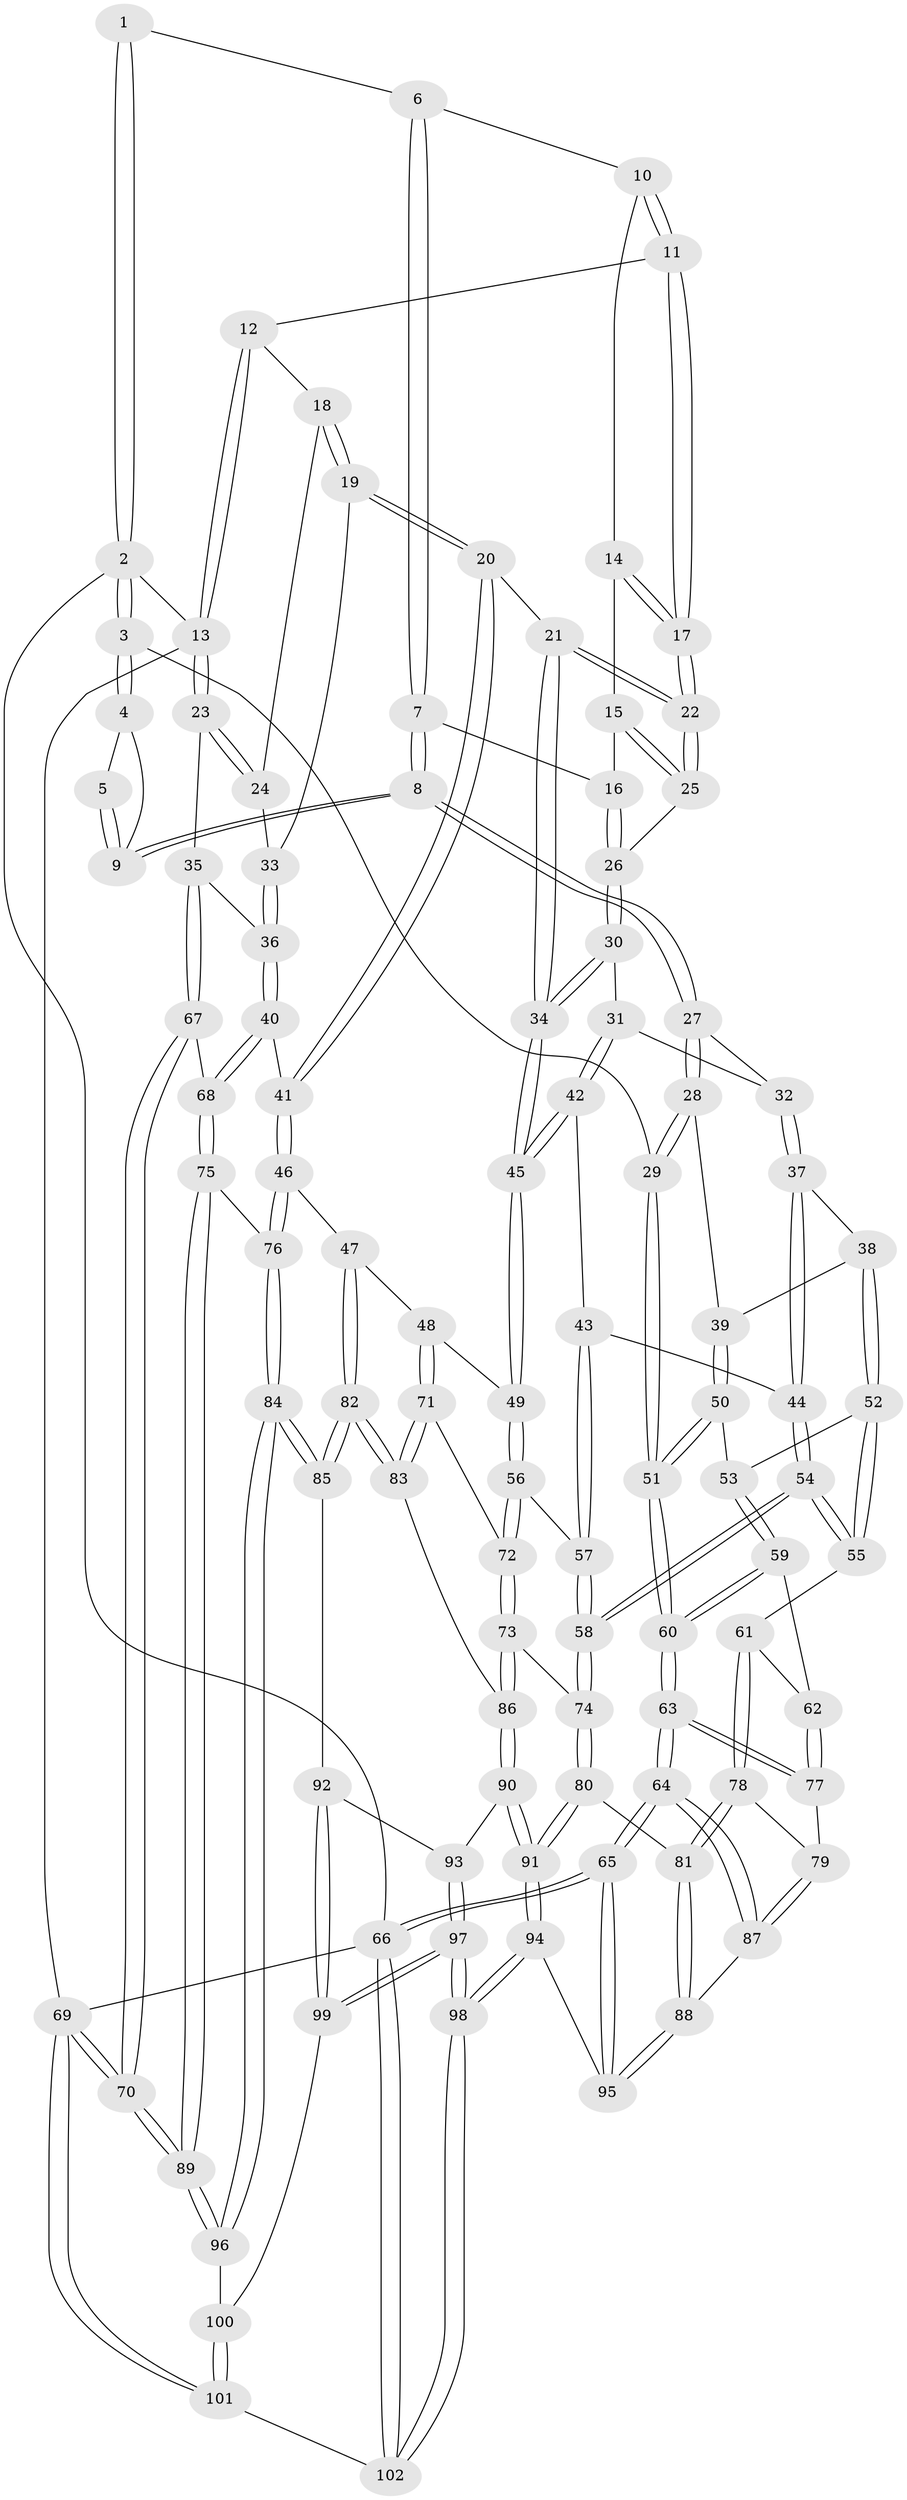 // coarse degree distribution, {5: 0.35294117647058826, 7: 0.0392156862745098, 2: 0.058823529411764705, 4: 0.29411764705882354, 6: 0.11764705882352941, 3: 0.11764705882352941, 8: 0.0196078431372549}
// Generated by graph-tools (version 1.1) at 2025/21/03/04/25 18:21:38]
// undirected, 102 vertices, 252 edges
graph export_dot {
graph [start="1"]
  node [color=gray90,style=filled];
  1 [pos="+0.24342508614397884+0"];
  2 [pos="+0+0"];
  3 [pos="+0+0.12687621841000035"];
  4 [pos="+0+0.10454732704805544"];
  5 [pos="+0.1398585169826587+0.013554578619598938"];
  6 [pos="+0.2874923773463554+0"];
  7 [pos="+0.2550831609552219+0.13893811076610682"];
  8 [pos="+0.19854731857384497+0.1968647112282915"];
  9 [pos="+0.14424247790642278+0.13754401422771947"];
  10 [pos="+0.31803929409128395+0"];
  11 [pos="+0.716363136343792+0"];
  12 [pos="+0.8939439064639801+0"];
  13 [pos="+1+0"];
  14 [pos="+0.3832190125766467+0"];
  15 [pos="+0.399957371349993+0.09749426897317853"];
  16 [pos="+0.3396887298248997+0.1468441525083949"];
  17 [pos="+0.6064634286837138+0.16143031667130664"];
  18 [pos="+0.8641034581092717+0.03879248124631894"];
  19 [pos="+0.7923685262534822+0.22811298547905515"];
  20 [pos="+0.7293365218653275+0.2424284233216062"];
  21 [pos="+0.6455449345521826+0.2502063786019262"];
  22 [pos="+0.6064287151302157+0.16191873224593464"];
  23 [pos="+1+0.18151632475196275"];
  24 [pos="+0.9742234891866313+0.18357120951521275"];
  25 [pos="+0.4830787809593202+0.1528303258407012"];
  26 [pos="+0.3842473542905483+0.22765897570910526"];
  27 [pos="+0.195986880036197+0.21665362505605432"];
  28 [pos="+0+0.25134984588561776"];
  29 [pos="+0+0.20406378321658827"];
  30 [pos="+0.38257094444222056+0.23604400596535488"];
  31 [pos="+0.3570915932165439+0.2943813796852366"];
  32 [pos="+0.2049998091102292+0.24263378686578915"];
  33 [pos="+0.8390097837212509+0.24507641797128565"];
  34 [pos="+0.6358322062900639+0.27187326477654045"];
  35 [pos="+1+0.31963190371505246"];
  36 [pos="+0.9016272828786726+0.3260655233168631"];
  37 [pos="+0.18114798358325282+0.32088157894348657"];
  38 [pos="+0.14724469864926876+0.366358235641749"];
  39 [pos="+0.10798991205511173+0.37360084521550835"];
  40 [pos="+0.8733976148478707+0.47913041018325564"];
  41 [pos="+0.8709848295902038+0.4797624801557788"];
  42 [pos="+0.38320728350007843+0.3466521671577545"];
  43 [pos="+0.3702725373101022+0.38582034452524155"];
  44 [pos="+0.32328462235746175+0.41415824869050444"];
  45 [pos="+0.6238893691619177+0.3048992951941759"];
  46 [pos="+0.7847349142720766+0.518057169793543"];
  47 [pos="+0.7707744481016466+0.5159294208751015"];
  48 [pos="+0.6843348578877553+0.4599751019348816"];
  49 [pos="+0.6313250283480673+0.40404528424257835"];
  50 [pos="+0.060969216792950254+0.4454208710933839"];
  51 [pos="+0+0.4290751670831393"];
  52 [pos="+0.1865961482451468+0.44099930408530214"];
  53 [pos="+0.07482940264189837+0.49461228896725323"];
  54 [pos="+0.251000612720972+0.5136752916206514"];
  55 [pos="+0.23878363529824287+0.5124929640530727"];
  56 [pos="+0.5221098317935168+0.4977057029711609"];
  57 [pos="+0.44163645561662385+0.48083879797513734"];
  58 [pos="+0.3310165792290342+0.5996336837705731"];
  59 [pos="+0.07711337678252976+0.5166971699962333"];
  60 [pos="+0+0.4813770305643447"];
  61 [pos="+0.1967081769747158+0.5379325442126861"];
  62 [pos="+0.08871183557118327+0.5433532568510056"];
  63 [pos="+0+0.7690249954986759"];
  64 [pos="+0+0.8152520343509823"];
  65 [pos="+0+1"];
  66 [pos="+0+1"];
  67 [pos="+1+0.47963300065976716"];
  68 [pos="+0.954118073070592+0.5060929130049199"];
  69 [pos="+1+1"];
  70 [pos="+1+1"];
  71 [pos="+0.6099342590691709+0.6194775139715377"];
  72 [pos="+0.5217120860751862+0.522478463480671"];
  73 [pos="+0.46491627142497133+0.6580001713773377"];
  74 [pos="+0.3319745628213366+0.6028982680656866"];
  75 [pos="+0.9226711731954136+0.7070720710141868"];
  76 [pos="+0.8243232687722976+0.6419108022838567"];
  77 [pos="+0.05597951429206651+0.5982882459991766"];
  78 [pos="+0.16796599545672103+0.6501868088729682"];
  79 [pos="+0.11882473275952511+0.6452596748872313"];
  80 [pos="+0.28156886473455944+0.6965786897279477"];
  81 [pos="+0.19043689678769932+0.6810472920609656"];
  82 [pos="+0.6568213360618781+0.6908356282443794"];
  83 [pos="+0.6169610309274097+0.6580860286524045"];
  84 [pos="+0.6939379021800121+0.7641863294425811"];
  85 [pos="+0.6761819974104871+0.7487472870067384"];
  86 [pos="+0.4673388924982067+0.6621617663559759"];
  87 [pos="+0.07368204105589764+0.7716854370457477"];
  88 [pos="+0.1161833345169839+0.7771861807909727"];
  89 [pos="+1+0.9996496801570706"];
  90 [pos="+0.46682573026516455+0.6941887880178607"];
  91 [pos="+0.3068335888452233+0.8290136562046893"];
  92 [pos="+0.5544302558384814+0.7784713549883349"];
  93 [pos="+0.5156027186310939+0.7806422814722426"];
  94 [pos="+0.30034132249238044+0.8717398893316444"];
  95 [pos="+0.23844580886557507+0.8708581064933115"];
  96 [pos="+0.7145709763232355+0.803053952935268"];
  97 [pos="+0.41370173500777835+0.9841012592204507"];
  98 [pos="+0.40754059889791566+0.9916841745597992"];
  99 [pos="+0.5884296998897047+0.8806175576441647"];
  100 [pos="+0.6638651740431661+0.8605116227110627"];
  101 [pos="+0.6083682374571887+1"];
  102 [pos="+0.4367447789743599+1"];
  1 -- 2;
  1 -- 2;
  1 -- 6;
  2 -- 3;
  2 -- 3;
  2 -- 13;
  2 -- 66;
  3 -- 4;
  3 -- 4;
  3 -- 29;
  4 -- 5;
  4 -- 9;
  5 -- 9;
  5 -- 9;
  6 -- 7;
  6 -- 7;
  6 -- 10;
  7 -- 8;
  7 -- 8;
  7 -- 16;
  8 -- 9;
  8 -- 9;
  8 -- 27;
  8 -- 27;
  10 -- 11;
  10 -- 11;
  10 -- 14;
  11 -- 12;
  11 -- 17;
  11 -- 17;
  12 -- 13;
  12 -- 13;
  12 -- 18;
  13 -- 23;
  13 -- 23;
  13 -- 69;
  14 -- 15;
  14 -- 17;
  14 -- 17;
  15 -- 16;
  15 -- 25;
  15 -- 25;
  16 -- 26;
  16 -- 26;
  17 -- 22;
  17 -- 22;
  18 -- 19;
  18 -- 19;
  18 -- 24;
  19 -- 20;
  19 -- 20;
  19 -- 33;
  20 -- 21;
  20 -- 41;
  20 -- 41;
  21 -- 22;
  21 -- 22;
  21 -- 34;
  21 -- 34;
  22 -- 25;
  22 -- 25;
  23 -- 24;
  23 -- 24;
  23 -- 35;
  24 -- 33;
  25 -- 26;
  26 -- 30;
  26 -- 30;
  27 -- 28;
  27 -- 28;
  27 -- 32;
  28 -- 29;
  28 -- 29;
  28 -- 39;
  29 -- 51;
  29 -- 51;
  30 -- 31;
  30 -- 34;
  30 -- 34;
  31 -- 32;
  31 -- 42;
  31 -- 42;
  32 -- 37;
  32 -- 37;
  33 -- 36;
  33 -- 36;
  34 -- 45;
  34 -- 45;
  35 -- 36;
  35 -- 67;
  35 -- 67;
  36 -- 40;
  36 -- 40;
  37 -- 38;
  37 -- 44;
  37 -- 44;
  38 -- 39;
  38 -- 52;
  38 -- 52;
  39 -- 50;
  39 -- 50;
  40 -- 41;
  40 -- 68;
  40 -- 68;
  41 -- 46;
  41 -- 46;
  42 -- 43;
  42 -- 45;
  42 -- 45;
  43 -- 44;
  43 -- 57;
  43 -- 57;
  44 -- 54;
  44 -- 54;
  45 -- 49;
  45 -- 49;
  46 -- 47;
  46 -- 76;
  46 -- 76;
  47 -- 48;
  47 -- 82;
  47 -- 82;
  48 -- 49;
  48 -- 71;
  48 -- 71;
  49 -- 56;
  49 -- 56;
  50 -- 51;
  50 -- 51;
  50 -- 53;
  51 -- 60;
  51 -- 60;
  52 -- 53;
  52 -- 55;
  52 -- 55;
  53 -- 59;
  53 -- 59;
  54 -- 55;
  54 -- 55;
  54 -- 58;
  54 -- 58;
  55 -- 61;
  56 -- 57;
  56 -- 72;
  56 -- 72;
  57 -- 58;
  57 -- 58;
  58 -- 74;
  58 -- 74;
  59 -- 60;
  59 -- 60;
  59 -- 62;
  60 -- 63;
  60 -- 63;
  61 -- 62;
  61 -- 78;
  61 -- 78;
  62 -- 77;
  62 -- 77;
  63 -- 64;
  63 -- 64;
  63 -- 77;
  63 -- 77;
  64 -- 65;
  64 -- 65;
  64 -- 87;
  64 -- 87;
  65 -- 66;
  65 -- 66;
  65 -- 95;
  65 -- 95;
  66 -- 102;
  66 -- 102;
  66 -- 69;
  67 -- 68;
  67 -- 70;
  67 -- 70;
  68 -- 75;
  68 -- 75;
  69 -- 70;
  69 -- 70;
  69 -- 101;
  69 -- 101;
  70 -- 89;
  70 -- 89;
  71 -- 72;
  71 -- 83;
  71 -- 83;
  72 -- 73;
  72 -- 73;
  73 -- 74;
  73 -- 86;
  73 -- 86;
  74 -- 80;
  74 -- 80;
  75 -- 76;
  75 -- 89;
  75 -- 89;
  76 -- 84;
  76 -- 84;
  77 -- 79;
  78 -- 79;
  78 -- 81;
  78 -- 81;
  79 -- 87;
  79 -- 87;
  80 -- 81;
  80 -- 91;
  80 -- 91;
  81 -- 88;
  81 -- 88;
  82 -- 83;
  82 -- 83;
  82 -- 85;
  82 -- 85;
  83 -- 86;
  84 -- 85;
  84 -- 85;
  84 -- 96;
  84 -- 96;
  85 -- 92;
  86 -- 90;
  86 -- 90;
  87 -- 88;
  88 -- 95;
  88 -- 95;
  89 -- 96;
  89 -- 96;
  90 -- 91;
  90 -- 91;
  90 -- 93;
  91 -- 94;
  91 -- 94;
  92 -- 93;
  92 -- 99;
  92 -- 99;
  93 -- 97;
  93 -- 97;
  94 -- 95;
  94 -- 98;
  94 -- 98;
  96 -- 100;
  97 -- 98;
  97 -- 98;
  97 -- 99;
  97 -- 99;
  98 -- 102;
  98 -- 102;
  99 -- 100;
  100 -- 101;
  100 -- 101;
  101 -- 102;
}
